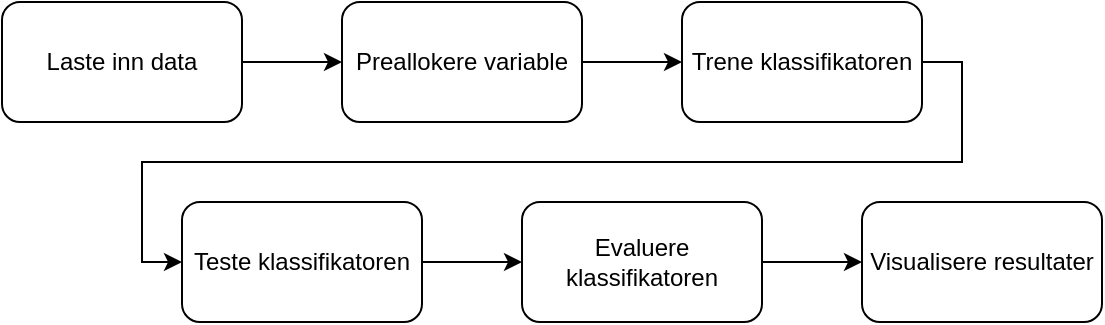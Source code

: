 <mxfile version="10.5.9" type="device"><diagram id="ejvJ_yxxUInBYdzS4hid" name="Page-1"><mxGraphModel dx="712" dy="525" grid="1" gridSize="10" guides="1" tooltips="1" connect="1" arrows="1" fold="1" page="1" pageScale="1" pageWidth="850" pageHeight="1100" math="0" shadow="0"><root><mxCell id="0"/><mxCell id="1" parent="0"/><mxCell id="7WAmJEx72R8lVX7EEYHV-11" style="edgeStyle=orthogonalEdgeStyle;rounded=0;orthogonalLoop=1;jettySize=auto;html=1;exitX=1;exitY=0.5;exitDx=0;exitDy=0;entryX=0;entryY=0.5;entryDx=0;entryDy=0;" edge="1" parent="1" source="7WAmJEx72R8lVX7EEYHV-1" target="7WAmJEx72R8lVX7EEYHV-2"><mxGeometry relative="1" as="geometry"/></mxCell><mxCell id="7WAmJEx72R8lVX7EEYHV-1" value="Laste inn data" style="rounded=1;whiteSpace=wrap;html=1;" vertex="1" parent="1"><mxGeometry x="90" y="80" width="120" height="60" as="geometry"/></mxCell><mxCell id="7WAmJEx72R8lVX7EEYHV-12" style="edgeStyle=orthogonalEdgeStyle;rounded=0;orthogonalLoop=1;jettySize=auto;html=1;exitX=1;exitY=0.5;exitDx=0;exitDy=0;entryX=0;entryY=0.5;entryDx=0;entryDy=0;" edge="1" parent="1" source="7WAmJEx72R8lVX7EEYHV-2" target="7WAmJEx72R8lVX7EEYHV-3"><mxGeometry relative="1" as="geometry"/></mxCell><mxCell id="7WAmJEx72R8lVX7EEYHV-2" value="Preallokere variable" style="rounded=1;whiteSpace=wrap;html=1;" vertex="1" parent="1"><mxGeometry x="260" y="80" width="120" height="60" as="geometry"/></mxCell><mxCell id="7WAmJEx72R8lVX7EEYHV-13" style="edgeStyle=orthogonalEdgeStyle;rounded=0;orthogonalLoop=1;jettySize=auto;html=1;exitX=1;exitY=0.5;exitDx=0;exitDy=0;entryX=0;entryY=0.5;entryDx=0;entryDy=0;" edge="1" parent="1" source="7WAmJEx72R8lVX7EEYHV-3" target="7WAmJEx72R8lVX7EEYHV-4"><mxGeometry relative="1" as="geometry"/></mxCell><mxCell id="7WAmJEx72R8lVX7EEYHV-3" value="Trene klassifikatoren" style="rounded=1;whiteSpace=wrap;html=1;" vertex="1" parent="1"><mxGeometry x="430" y="80" width="120" height="60" as="geometry"/></mxCell><mxCell id="7WAmJEx72R8lVX7EEYHV-15" style="edgeStyle=orthogonalEdgeStyle;rounded=0;orthogonalLoop=1;jettySize=auto;html=1;exitX=1;exitY=0.5;exitDx=0;exitDy=0;entryX=0;entryY=0.5;entryDx=0;entryDy=0;" edge="1" parent="1" source="7WAmJEx72R8lVX7EEYHV-4" target="7WAmJEx72R8lVX7EEYHV-5"><mxGeometry relative="1" as="geometry"/></mxCell><mxCell id="7WAmJEx72R8lVX7EEYHV-4" value="Teste klassifikatoren" style="rounded=1;whiteSpace=wrap;html=1;" vertex="1" parent="1"><mxGeometry x="180" y="180" width="120" height="60" as="geometry"/></mxCell><mxCell id="7WAmJEx72R8lVX7EEYHV-5" value="Evaluere klassifikatoren" style="rounded=1;whiteSpace=wrap;html=1;" vertex="1" parent="1"><mxGeometry x="350" y="180" width="120" height="60" as="geometry"/></mxCell><mxCell id="7WAmJEx72R8lVX7EEYHV-6" value="Visualisere resultater" style="rounded=1;whiteSpace=wrap;html=1;" vertex="1" parent="1"><mxGeometry x="520" y="180" width="120" height="60" as="geometry"/></mxCell><mxCell id="7WAmJEx72R8lVX7EEYHV-17" style="edgeStyle=orthogonalEdgeStyle;rounded=0;orthogonalLoop=1;jettySize=auto;html=1;exitX=1;exitY=0.5;exitDx=0;exitDy=0;entryX=0;entryY=0.5;entryDx=0;entryDy=0;" edge="1" parent="1"><mxGeometry relative="1" as="geometry"><mxPoint x="470" y="210" as="sourcePoint"/><mxPoint x="520" y="210" as="targetPoint"/></mxGeometry></mxCell></root></mxGraphModel></diagram></mxfile>